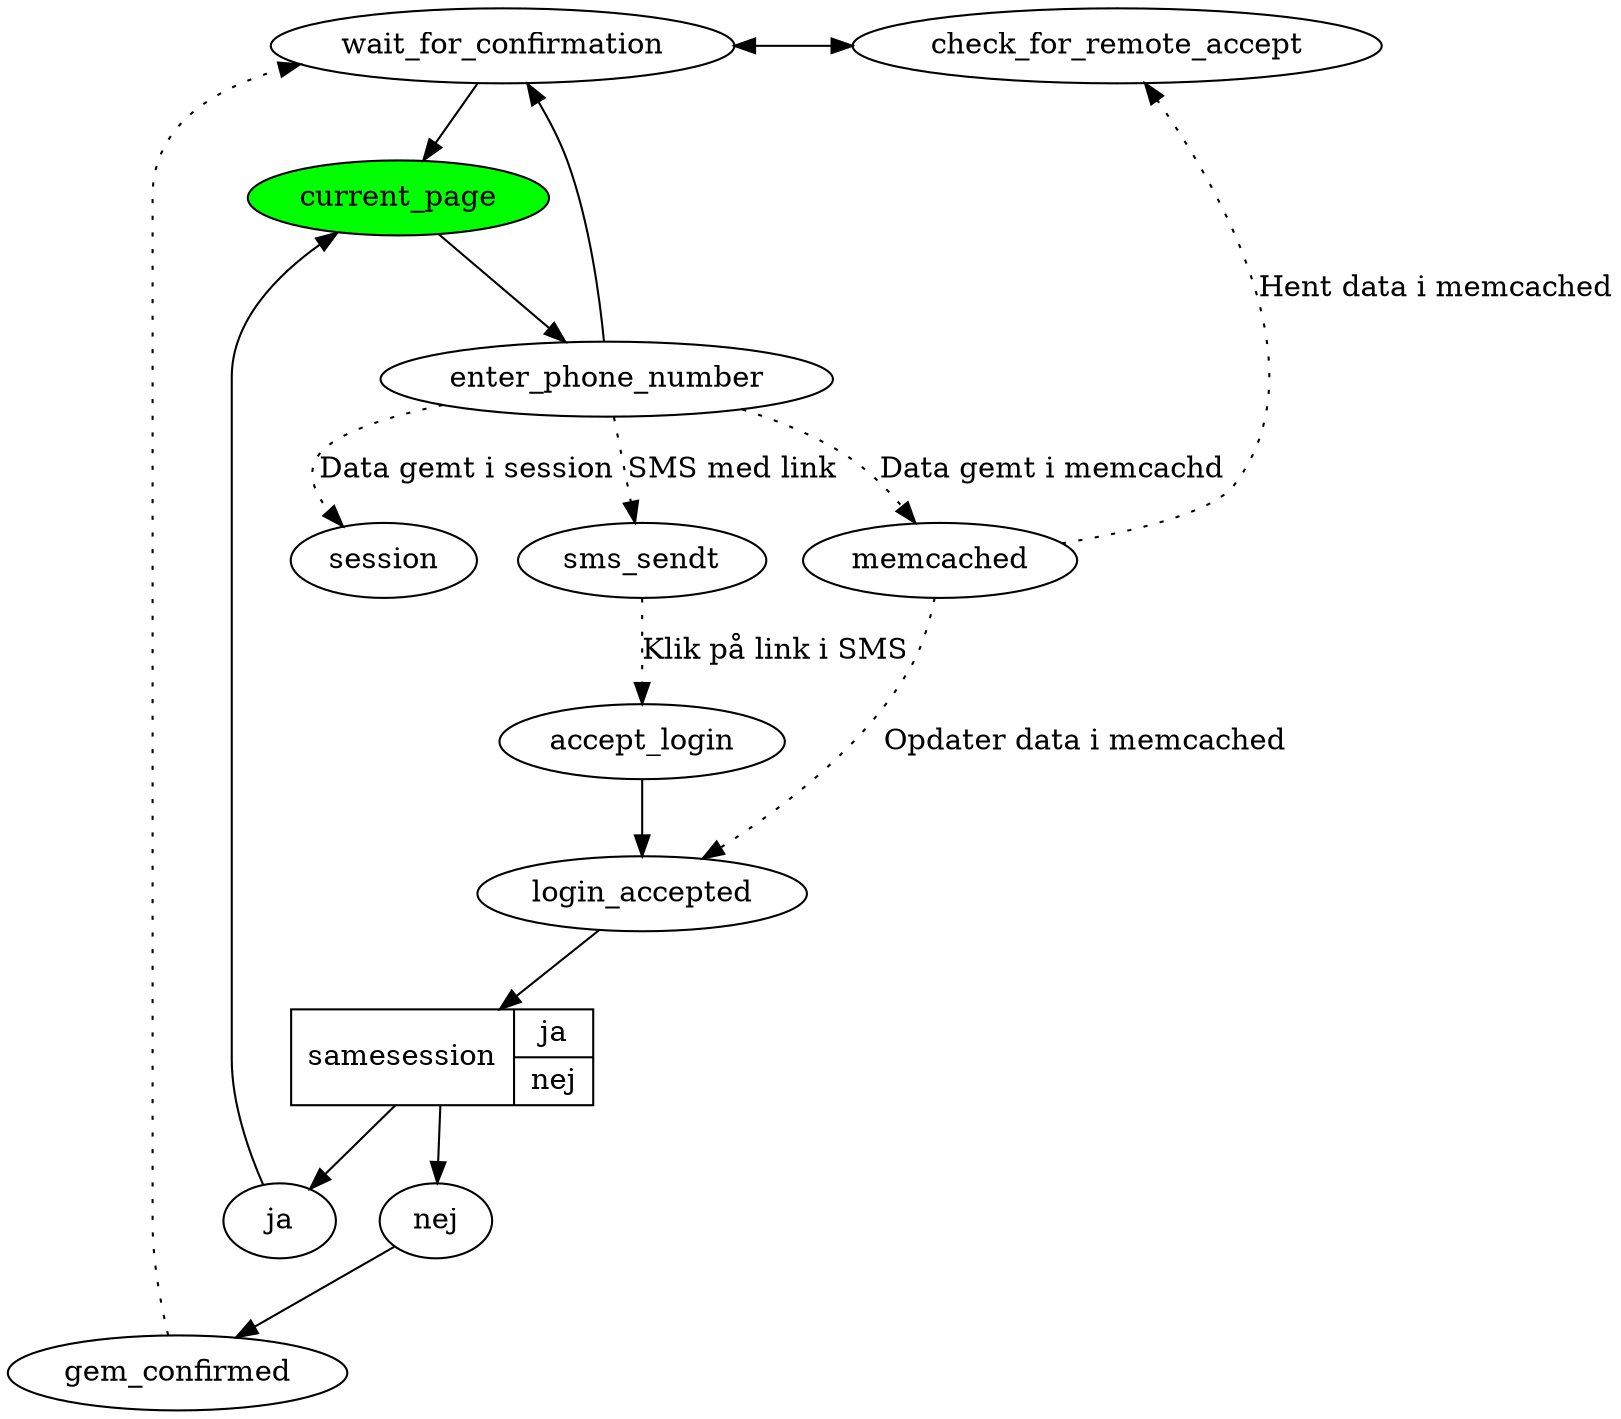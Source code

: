 digraph xxx {
  {
    rank = same;
    wait_for_confirmation; check_for_remote_accept;
////////////////////////////////////////////////////////////////////////////////////////////
              wait_for_confirmation -> check_for_remote_accept [ dir=both ];           /////
////////////////////////////////////////////////////////////////////////////////////////////
  }
  same_session [ shape=record label="samesession|{<ja> ja|<nej> nej}" ];
  current_page [ style=filled fillcolor=green ];
  current_page ->
        enter_phone_number ->
              wait_for_confirmation ->
                    current_page;
////////////////////////////////////////////////////////////////////////////////////////////
        enter_phone_number -> sms_sendt [ style= dotted label="SMS med link"];         /////
////////////////////////////////////////////////////////////////////////////////////////////
  {
    edge [style=dotted];
////////////////////////////////////////////////////////////////////////////////////////////
        enter_phone_number -> memcached [ label="Data gemt i memcachd"]; /////
        memcached -> check_for_remote_accept [ label = "Hent data i memcached"];
        memcached -> login_accepted [ label = "Opdater data i memcached"];
////////////////////////////////////////////////////////////////////////////////////////////
////////////////////////////////////////////////////////////////////////////////////////////
        enter_phone_number -> session [ label="Data gemt i session"];    /////
////////////////////////////////////////////////////////////////////////////////////////////
}
  sms_sendt ->
        accept_login [ style=dotted label="Klik på link i SMS" ];
        accept_login ->
              login_accepted->
                    same_session;

                    same_session -> {ja,nej};
                          ja ->
                                current_page;
                          nej ->
                                gem_confirmed;
////////////////////////////////////////////////////////////////////////////////////////////
                                gem_confirmed ->                                       /////
                                      wait_for_confirmation [ style=dotted ];          /////
////////////////////////////////////////////////////////////////////////////////////////////
}
